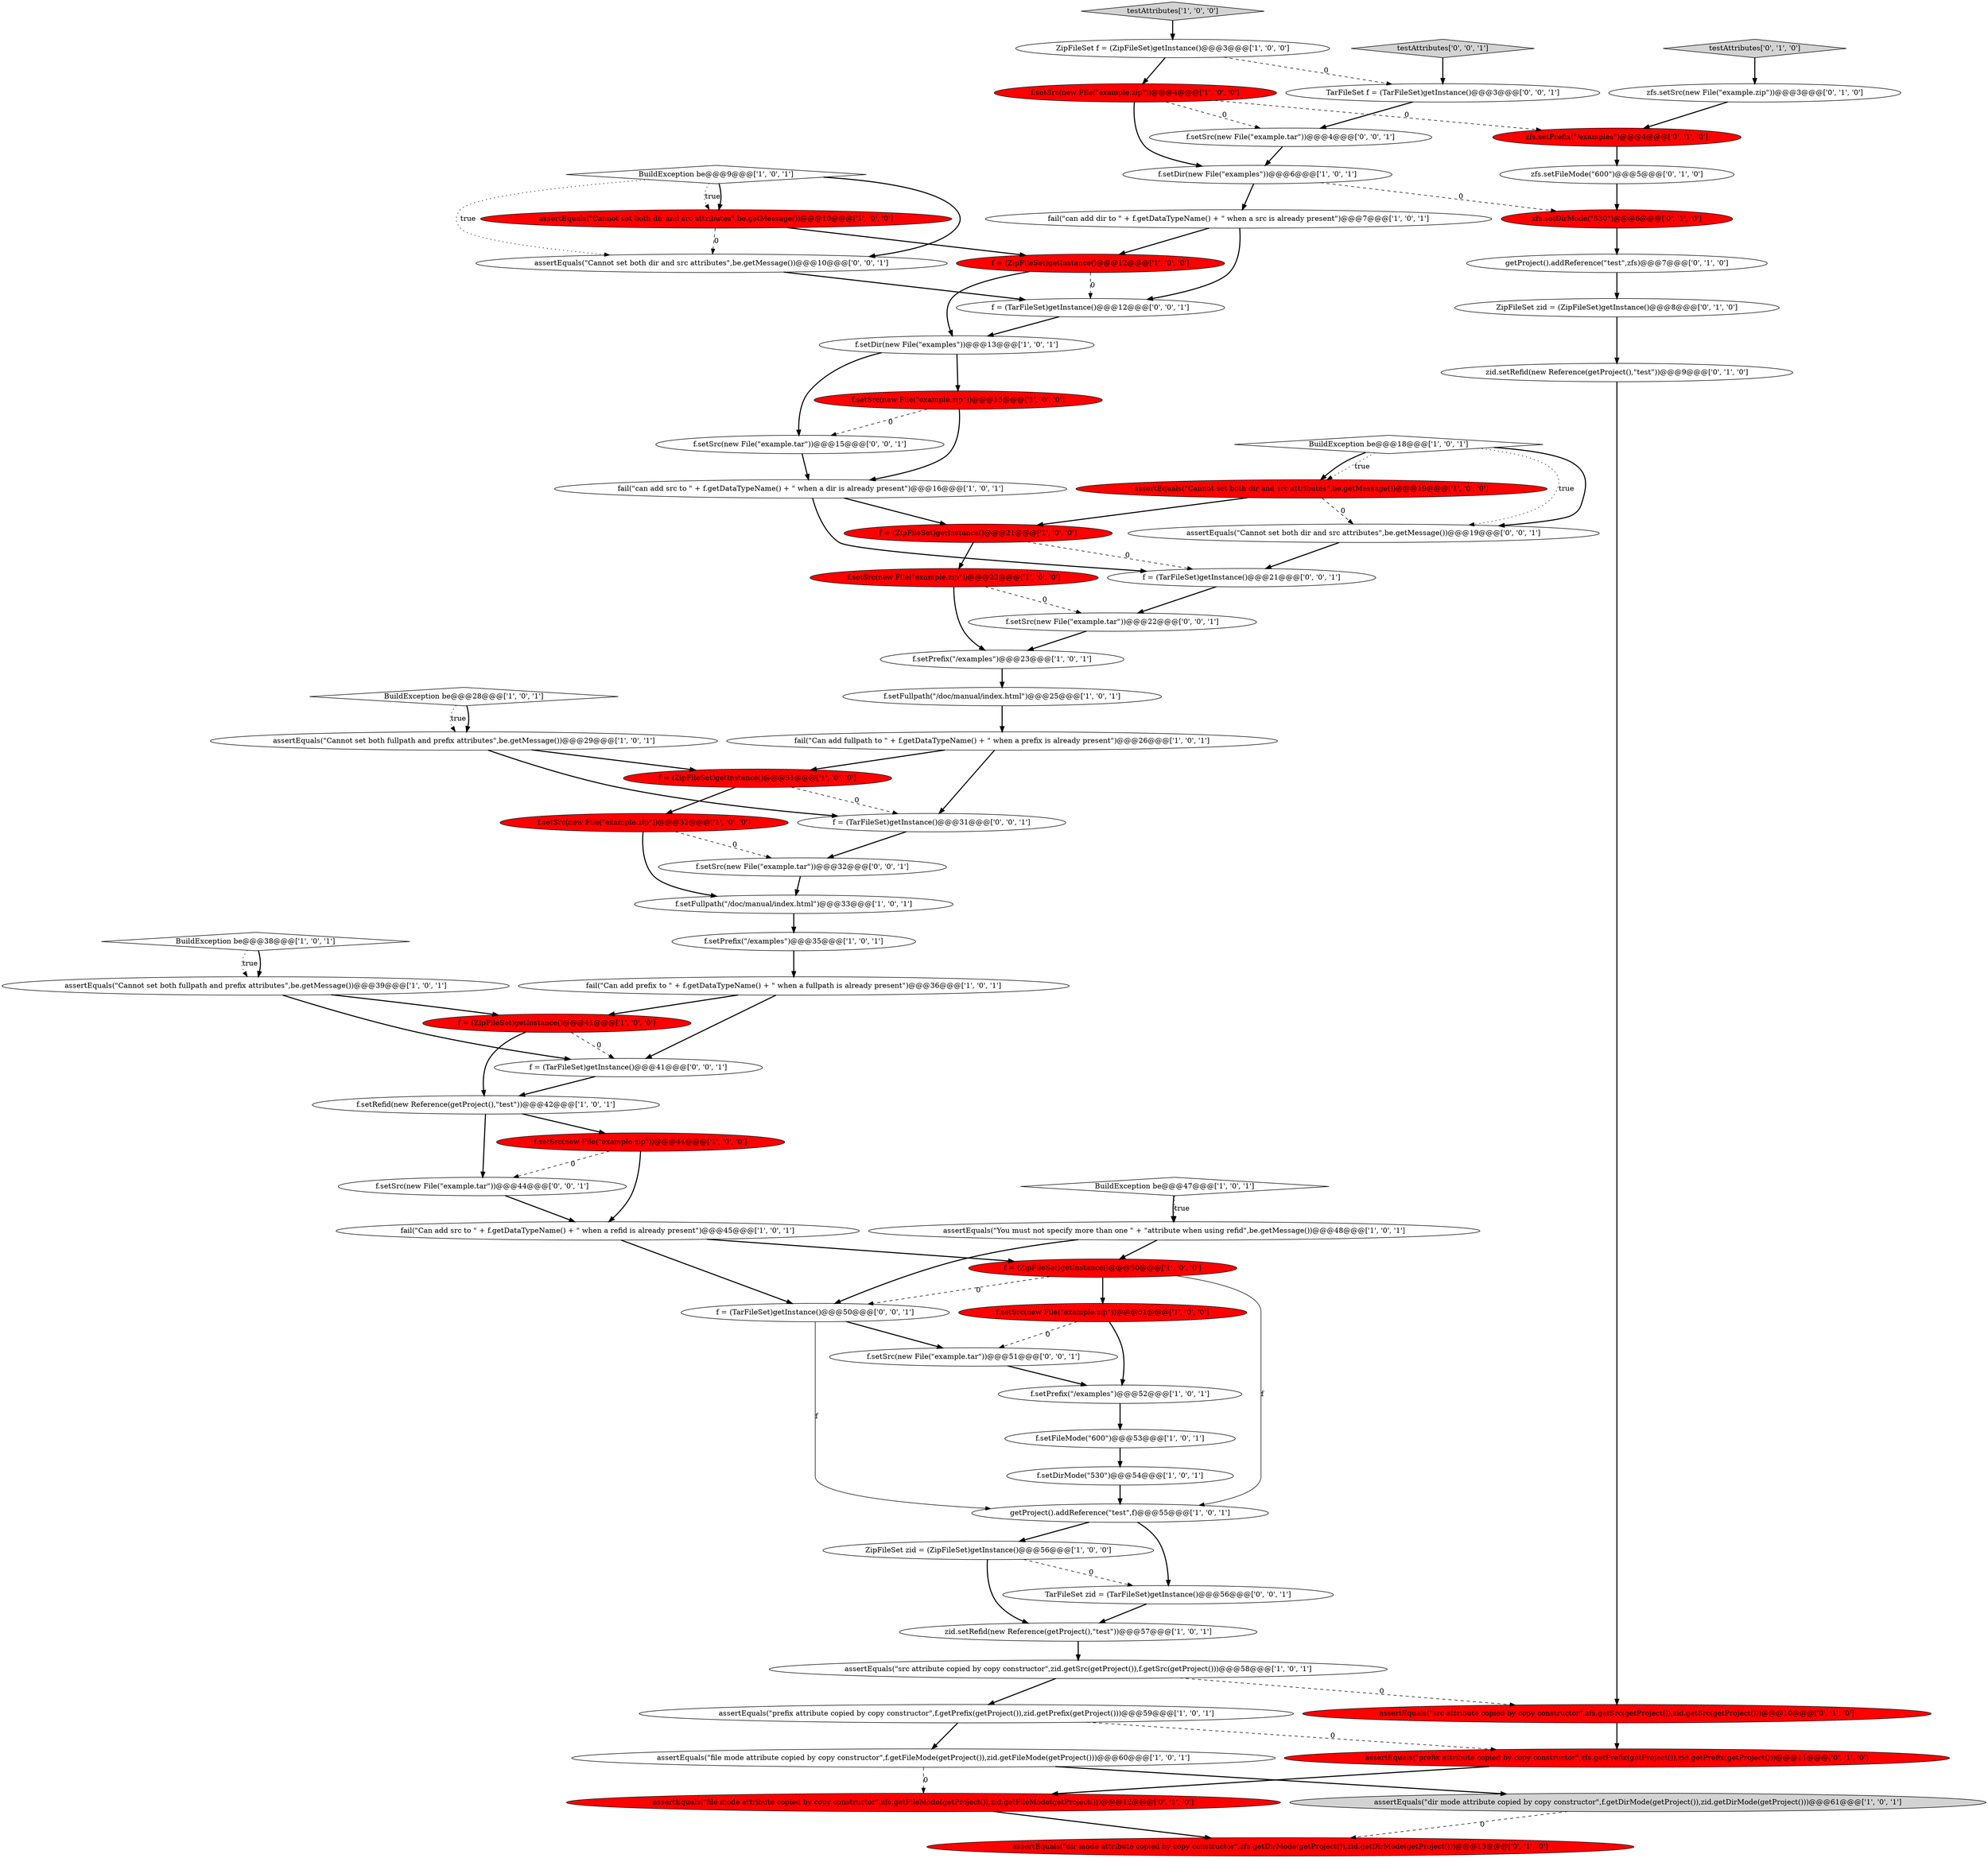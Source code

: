 digraph {
26 [style = filled, label = "f.setPrefix(\"/examples\")@@@23@@@['1', '0', '1']", fillcolor = white, shape = ellipse image = "AAA0AAABBB1BBB"];
38 [style = filled, label = "f.setRefid(new Reference(getProject(),\"test\"))@@@42@@@['1', '0', '1']", fillcolor = white, shape = ellipse image = "AAA0AAABBB1BBB"];
4 [style = filled, label = "f.setDir(new File(\"examples\"))@@@13@@@['1', '0', '1']", fillcolor = white, shape = ellipse image = "AAA0AAABBB1BBB"];
72 [style = filled, label = "f.setSrc(new File(\"example.tar\"))@@@44@@@['0', '0', '1']", fillcolor = white, shape = ellipse image = "AAA0AAABBB3BBB"];
37 [style = filled, label = "f.setFullpath(\"/doc/manual/index.html\")@@@33@@@['1', '0', '1']", fillcolor = white, shape = ellipse image = "AAA0AAABBB1BBB"];
63 [style = filled, label = "TarFileSet f = (TarFileSet)getInstance()@@@3@@@['0', '0', '1']", fillcolor = white, shape = ellipse image = "AAA0AAABBB3BBB"];
17 [style = filled, label = "assertEquals(\"file mode attribute copied by copy constructor\",f.getFileMode(getProject()),zid.getFileMode(getProject()))@@@60@@@['1', '0', '1']", fillcolor = white, shape = ellipse image = "AAA0AAABBB1BBB"];
47 [style = filled, label = "zid.setRefid(new Reference(getProject(),\"test\"))@@@9@@@['0', '1', '0']", fillcolor = white, shape = ellipse image = "AAA0AAABBB2BBB"];
53 [style = filled, label = "assertEquals(\"src attribute copied by copy constructor\",zfs.getSrc(getProject()),zid.getSrc(getProject()))@@@10@@@['0', '1', '0']", fillcolor = red, shape = ellipse image = "AAA1AAABBB2BBB"];
46 [style = filled, label = "getProject().addReference(\"test\",zfs)@@@7@@@['0', '1', '0']", fillcolor = white, shape = ellipse image = "AAA0AAABBB2BBB"];
57 [style = filled, label = "assertEquals(\"Cannot set both dir and src attributes\",be.getMessage())@@@10@@@['0', '0', '1']", fillcolor = white, shape = ellipse image = "AAA0AAABBB3BBB"];
51 [style = filled, label = "assertEquals(\"file mode attribute copied by copy constructor\",zfs.getFileMode(getProject()),zid.getFileMode(getProject()))@@@12@@@['0', '1', '0']", fillcolor = red, shape = ellipse image = "AAA1AAABBB2BBB"];
65 [style = filled, label = "f.setSrc(new File(\"example.tar\"))@@@51@@@['0', '0', '1']", fillcolor = white, shape = ellipse image = "AAA0AAABBB3BBB"];
35 [style = filled, label = "BuildException be@@@38@@@['1', '0', '1']", fillcolor = white, shape = diamond image = "AAA0AAABBB1BBB"];
1 [style = filled, label = "fail(\"can add dir to \" + f.getDataTypeName() + \" when a src is already present\")@@@7@@@['1', '0', '1']", fillcolor = white, shape = ellipse image = "AAA0AAABBB1BBB"];
22 [style = filled, label = "f = (ZipFileSet)getInstance()@@@31@@@['1', '0', '0']", fillcolor = red, shape = ellipse image = "AAA1AAABBB1BBB"];
0 [style = filled, label = "f = (ZipFileSet)getInstance()@@@50@@@['1', '0', '0']", fillcolor = red, shape = ellipse image = "AAA1AAABBB1BBB"];
6 [style = filled, label = "assertEquals(\"prefix attribute copied by copy constructor\",f.getPrefix(getProject()),zid.getPrefix(getProject()))@@@59@@@['1', '0', '1']", fillcolor = white, shape = ellipse image = "AAA0AAABBB1BBB"];
64 [style = filled, label = "f = (TarFileSet)getInstance()@@@12@@@['0', '0', '1']", fillcolor = white, shape = ellipse image = "AAA0AAABBB3BBB"];
25 [style = filled, label = "BuildException be@@@28@@@['1', '0', '1']", fillcolor = white, shape = diamond image = "AAA0AAABBB1BBB"];
7 [style = filled, label = "f = (ZipFileSet)getInstance()@@@12@@@['1', '0', '0']", fillcolor = red, shape = ellipse image = "AAA1AAABBB1BBB"];
29 [style = filled, label = "testAttributes['1', '0', '0']", fillcolor = lightgray, shape = diamond image = "AAA0AAABBB1BBB"];
5 [style = filled, label = "f.setSrc(new File(\"example.zip\"))@@@4@@@['1', '0', '0']", fillcolor = red, shape = ellipse image = "AAA1AAABBB1BBB"];
45 [style = filled, label = "assertEquals(\"dir mode attribute copied by copy constructor\",zfs.getDirMode(getProject()),zid.getDirMode(getProject()))@@@13@@@['0', '1', '0']", fillcolor = red, shape = ellipse image = "AAA1AAABBB2BBB"];
43 [style = filled, label = "fail(\"Can add prefix to \" + f.getDataTypeName() + \" when a fullpath is already present\")@@@36@@@['1', '0', '1']", fillcolor = white, shape = ellipse image = "AAA0AAABBB1BBB"];
13 [style = filled, label = "f.setDirMode(\"530\")@@@54@@@['1', '0', '1']", fillcolor = white, shape = ellipse image = "AAA0AAABBB1BBB"];
20 [style = filled, label = "fail(\"Can add fullpath to \" + f.getDataTypeName() + \" when a prefix is already present\")@@@26@@@['1', '0', '1']", fillcolor = white, shape = ellipse image = "AAA0AAABBB1BBB"];
15 [style = filled, label = "f = (ZipFileSet)getInstance()@@@41@@@['1', '0', '0']", fillcolor = red, shape = ellipse image = "AAA1AAABBB1BBB"];
9 [style = filled, label = "assertEquals(\"You must not specify more than one \" + \"attribute when using refid\",be.getMessage())@@@48@@@['1', '0', '1']", fillcolor = white, shape = ellipse image = "AAA0AAABBB1BBB"];
55 [style = filled, label = "zfs.setFileMode(\"600\")@@@5@@@['0', '1', '0']", fillcolor = white, shape = ellipse image = "AAA0AAABBB2BBB"];
56 [style = filled, label = "testAttributes['0', '1', '0']", fillcolor = lightgray, shape = diamond image = "AAA0AAABBB2BBB"];
60 [style = filled, label = "f.setSrc(new File(\"example.tar\"))@@@22@@@['0', '0', '1']", fillcolor = white, shape = ellipse image = "AAA0AAABBB3BBB"];
68 [style = filled, label = "f.setSrc(new File(\"example.tar\"))@@@32@@@['0', '0', '1']", fillcolor = white, shape = ellipse image = "AAA0AAABBB3BBB"];
39 [style = filled, label = "f.setSrc(new File(\"example.zip\"))@@@32@@@['1', '0', '0']", fillcolor = red, shape = ellipse image = "AAA1AAABBB1BBB"];
54 [style = filled, label = "zfs.setSrc(new File(\"example.zip\"))@@@3@@@['0', '1', '0']", fillcolor = white, shape = ellipse image = "AAA0AAABBB2BBB"];
2 [style = filled, label = "BuildException be@@@9@@@['1', '0', '1']", fillcolor = white, shape = diamond image = "AAA0AAABBB1BBB"];
19 [style = filled, label = "f.setFullpath(\"/doc/manual/index.html\")@@@25@@@['1', '0', '1']", fillcolor = white, shape = ellipse image = "AAA0AAABBB1BBB"];
49 [style = filled, label = "zfs.setPrefix(\"/examples\")@@@4@@@['0', '1', '0']", fillcolor = red, shape = ellipse image = "AAA1AAABBB2BBB"];
31 [style = filled, label = "f.setSrc(new File(\"example.zip\"))@@@51@@@['1', '0', '0']", fillcolor = red, shape = ellipse image = "AAA1AAABBB1BBB"];
34 [style = filled, label = "f = (ZipFileSet)getInstance()@@@21@@@['1', '0', '0']", fillcolor = red, shape = ellipse image = "AAA1AAABBB1BBB"];
62 [style = filled, label = "f = (TarFileSet)getInstance()@@@50@@@['0', '0', '1']", fillcolor = white, shape = ellipse image = "AAA0AAABBB3BBB"];
32 [style = filled, label = "assertEquals(\"Cannot set both dir and src attributes\",be.getMessage())@@@19@@@['1', '0', '0']", fillcolor = red, shape = ellipse image = "AAA1AAABBB1BBB"];
48 [style = filled, label = "assertEquals(\"prefix attribute copied by copy constructor\",zfs.getPrefix(getProject()),zid.getPrefix(getProject()))@@@11@@@['0', '1', '0']", fillcolor = red, shape = ellipse image = "AAA1AAABBB2BBB"];
61 [style = filled, label = "f.setSrc(new File(\"example.tar\"))@@@15@@@['0', '0', '1']", fillcolor = white, shape = ellipse image = "AAA0AAABBB3BBB"];
70 [style = filled, label = "testAttributes['0', '0', '1']", fillcolor = lightgray, shape = diamond image = "AAA0AAABBB3BBB"];
3 [style = filled, label = "assertEquals(\"Cannot set both dir and src attributes\",be.getMessage())@@@10@@@['1', '0', '0']", fillcolor = red, shape = ellipse image = "AAA1AAABBB1BBB"];
21 [style = filled, label = "f.setPrefix(\"/examples\")@@@52@@@['1', '0', '1']", fillcolor = white, shape = ellipse image = "AAA0AAABBB1BBB"];
23 [style = filled, label = "f.setFileMode(\"600\")@@@53@@@['1', '0', '1']", fillcolor = white, shape = ellipse image = "AAA0AAABBB1BBB"];
59 [style = filled, label = "f.setSrc(new File(\"example.tar\"))@@@4@@@['0', '0', '1']", fillcolor = white, shape = ellipse image = "AAA0AAABBB3BBB"];
16 [style = filled, label = "getProject().addReference(\"test\",f)@@@55@@@['1', '0', '1']", fillcolor = white, shape = ellipse image = "AAA0AAABBB1BBB"];
71 [style = filled, label = "assertEquals(\"Cannot set both dir and src attributes\",be.getMessage())@@@19@@@['0', '0', '1']", fillcolor = white, shape = ellipse image = "AAA0AAABBB3BBB"];
24 [style = filled, label = "assertEquals(\"src attribute copied by copy constructor\",zid.getSrc(getProject()),f.getSrc(getProject()))@@@58@@@['1', '0', '1']", fillcolor = white, shape = ellipse image = "AAA0AAABBB1BBB"];
41 [style = filled, label = "ZipFileSet f = (ZipFileSet)getInstance()@@@3@@@['1', '0', '0']", fillcolor = white, shape = ellipse image = "AAA0AAABBB1BBB"];
69 [style = filled, label = "f = (TarFileSet)getInstance()@@@21@@@['0', '0', '1']", fillcolor = white, shape = ellipse image = "AAA0AAABBB3BBB"];
58 [style = filled, label = "f = (TarFileSet)getInstance()@@@41@@@['0', '0', '1']", fillcolor = white, shape = ellipse image = "AAA0AAABBB3BBB"];
40 [style = filled, label = "assertEquals(\"Cannot set both fullpath and prefix attributes\",be.getMessage())@@@29@@@['1', '0', '1']", fillcolor = white, shape = ellipse image = "AAA0AAABBB1BBB"];
28 [style = filled, label = "assertEquals(\"Cannot set both fullpath and prefix attributes\",be.getMessage())@@@39@@@['1', '0', '1']", fillcolor = white, shape = ellipse image = "AAA0AAABBB1BBB"];
18 [style = filled, label = "f.setSrc(new File(\"example.zip\"))@@@15@@@['1', '0', '0']", fillcolor = red, shape = ellipse image = "AAA1AAABBB1BBB"];
33 [style = filled, label = "BuildException be@@@18@@@['1', '0', '1']", fillcolor = white, shape = diamond image = "AAA0AAABBB1BBB"];
8 [style = filled, label = "f.setSrc(new File(\"example.zip\"))@@@44@@@['1', '0', '0']", fillcolor = red, shape = ellipse image = "AAA1AAABBB1BBB"];
11 [style = filled, label = "ZipFileSet zid = (ZipFileSet)getInstance()@@@56@@@['1', '0', '0']", fillcolor = white, shape = ellipse image = "AAA0AAABBB1BBB"];
12 [style = filled, label = "zid.setRefid(new Reference(getProject(),\"test\"))@@@57@@@['1', '0', '1']", fillcolor = white, shape = ellipse image = "AAA0AAABBB1BBB"];
42 [style = filled, label = "f.setSrc(new File(\"example.zip\"))@@@22@@@['1', '0', '0']", fillcolor = red, shape = ellipse image = "AAA1AAABBB1BBB"];
52 [style = filled, label = "zfs.setDirMode(\"530\")@@@6@@@['0', '1', '0']", fillcolor = red, shape = ellipse image = "AAA1AAABBB2BBB"];
10 [style = filled, label = "fail(\"can add src to \" + f.getDataTypeName() + \" when a dir is already present\")@@@16@@@['1', '0', '1']", fillcolor = white, shape = ellipse image = "AAA0AAABBB1BBB"];
27 [style = filled, label = "fail(\"Can add src to \" + f.getDataTypeName() + \" when a refid is already present\")@@@45@@@['1', '0', '1']", fillcolor = white, shape = ellipse image = "AAA0AAABBB1BBB"];
36 [style = filled, label = "assertEquals(\"dir mode attribute copied by copy constructor\",f.getDirMode(getProject()),zid.getDirMode(getProject()))@@@61@@@['1', '0', '1']", fillcolor = lightgray, shape = ellipse image = "AAA0AAABBB1BBB"];
67 [style = filled, label = "TarFileSet zid = (TarFileSet)getInstance()@@@56@@@['0', '0', '1']", fillcolor = white, shape = ellipse image = "AAA0AAABBB3BBB"];
66 [style = filled, label = "f = (TarFileSet)getInstance()@@@31@@@['0', '0', '1']", fillcolor = white, shape = ellipse image = "AAA0AAABBB3BBB"];
30 [style = filled, label = "f.setDir(new File(\"examples\"))@@@6@@@['1', '0', '1']", fillcolor = white, shape = ellipse image = "AAA0AAABBB1BBB"];
44 [style = filled, label = "f.setPrefix(\"/examples\")@@@35@@@['1', '0', '1']", fillcolor = white, shape = ellipse image = "AAA0AAABBB1BBB"];
50 [style = filled, label = "ZipFileSet zid = (ZipFileSet)getInstance()@@@8@@@['0', '1', '0']", fillcolor = white, shape = ellipse image = "AAA0AAABBB2BBB"];
14 [style = filled, label = "BuildException be@@@47@@@['1', '0', '1']", fillcolor = white, shape = diamond image = "AAA0AAABBB1BBB"];
15->58 [style = dashed, label="0"];
40->66 [style = bold, label=""];
69->60 [style = bold, label=""];
18->61 [style = dashed, label="0"];
31->21 [style = bold, label=""];
32->34 [style = bold, label=""];
61->10 [style = bold, label=""];
8->72 [style = dashed, label="0"];
56->54 [style = bold, label=""];
49->55 [style = bold, label=""];
39->68 [style = dashed, label="0"];
38->72 [style = bold, label=""];
17->36 [style = bold, label=""];
30->52 [style = dashed, label="0"];
48->51 [style = bold, label=""];
23->13 [style = bold, label=""];
62->65 [style = bold, label=""];
40->22 [style = bold, label=""];
14->9 [style = bold, label=""];
5->30 [style = bold, label=""];
46->50 [style = bold, label=""];
33->71 [style = bold, label=""];
8->27 [style = bold, label=""];
43->58 [style = bold, label=""];
16->67 [style = bold, label=""];
25->40 [style = bold, label=""];
53->48 [style = bold, label=""];
72->27 [style = bold, label=""];
2->3 [style = dotted, label="true"];
5->49 [style = dashed, label="0"];
47->53 [style = bold, label=""];
15->38 [style = bold, label=""];
54->49 [style = bold, label=""];
27->0 [style = bold, label=""];
33->32 [style = dotted, label="true"];
19->20 [style = bold, label=""];
41->63 [style = dashed, label="0"];
7->64 [style = dashed, label="0"];
4->18 [style = bold, label=""];
11->12 [style = bold, label=""];
34->42 [style = bold, label=""];
13->16 [style = bold, label=""];
35->28 [style = bold, label=""];
10->34 [style = bold, label=""];
32->71 [style = dashed, label="0"];
3->7 [style = bold, label=""];
62->16 [style = solid, label="f"];
5->59 [style = dashed, label="0"];
0->31 [style = bold, label=""];
36->45 [style = dashed, label="0"];
21->23 [style = bold, label=""];
39->37 [style = bold, label=""];
6->17 [style = bold, label=""];
52->46 [style = bold, label=""];
63->59 [style = bold, label=""];
3->57 [style = dashed, label="0"];
27->62 [style = bold, label=""];
2->3 [style = bold, label=""];
6->48 [style = dashed, label="0"];
2->57 [style = dotted, label="true"];
67->12 [style = bold, label=""];
7->4 [style = bold, label=""];
12->24 [style = bold, label=""];
33->71 [style = dotted, label="true"];
26->19 [style = bold, label=""];
1->7 [style = bold, label=""];
65->21 [style = bold, label=""];
17->51 [style = dashed, label="0"];
58->38 [style = bold, label=""];
2->57 [style = bold, label=""];
0->62 [style = dashed, label="0"];
18->10 [style = bold, label=""];
51->45 [style = bold, label=""];
42->60 [style = dashed, label="0"];
37->44 [style = bold, label=""];
22->39 [style = bold, label=""];
33->32 [style = bold, label=""];
20->66 [style = bold, label=""];
38->8 [style = bold, label=""];
55->52 [style = bold, label=""];
64->4 [style = bold, label=""];
28->58 [style = bold, label=""];
42->26 [style = bold, label=""];
28->15 [style = bold, label=""];
16->11 [style = bold, label=""];
30->1 [style = bold, label=""];
9->0 [style = bold, label=""];
57->64 [style = bold, label=""];
34->69 [style = dashed, label="0"];
60->26 [style = bold, label=""];
29->41 [style = bold, label=""];
66->68 [style = bold, label=""];
70->63 [style = bold, label=""];
68->37 [style = bold, label=""];
9->62 [style = bold, label=""];
4->61 [style = bold, label=""];
44->43 [style = bold, label=""];
71->69 [style = bold, label=""];
0->16 [style = solid, label="f"];
20->22 [style = bold, label=""];
24->53 [style = dashed, label="0"];
22->66 [style = dashed, label="0"];
25->40 [style = dotted, label="true"];
11->67 [style = dashed, label="0"];
43->15 [style = bold, label=""];
50->47 [style = bold, label=""];
31->65 [style = dashed, label="0"];
10->69 [style = bold, label=""];
59->30 [style = bold, label=""];
35->28 [style = dotted, label="true"];
14->9 [style = dotted, label="true"];
24->6 [style = bold, label=""];
1->64 [style = bold, label=""];
41->5 [style = bold, label=""];
}
